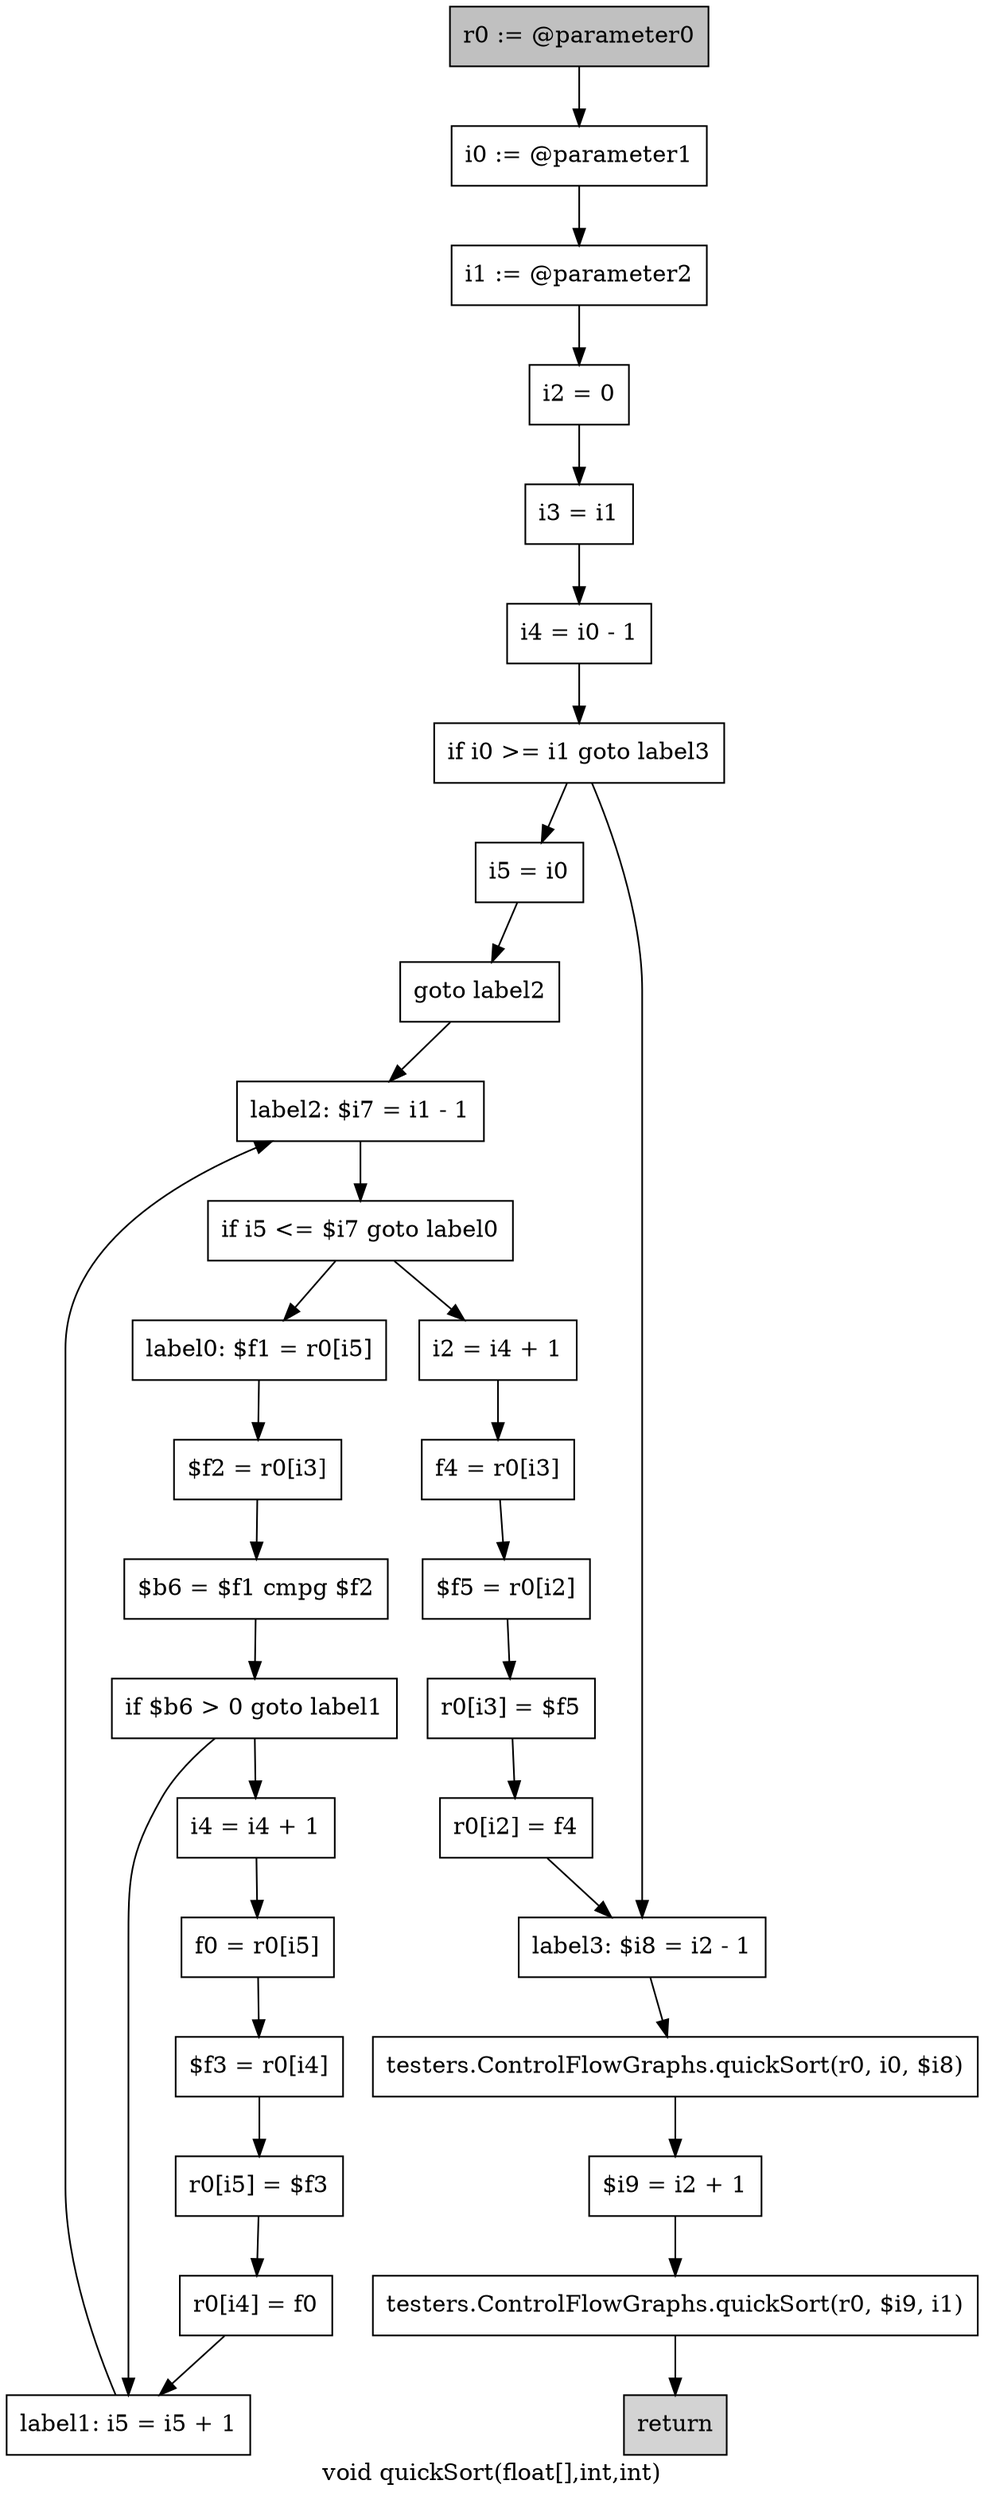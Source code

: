 digraph "void quickSort(float[],int,int)" {
    label="void quickSort(float[],int,int)";
    node [shape=box];
    "0" [style=filled,fillcolor=gray,label="r0 := @parameter0",];
    "1" [label="i0 := @parameter1",];
    "0"->"1";
    "2" [label="i1 := @parameter2",];
    "1"->"2";
    "3" [label="i2 = 0",];
    "2"->"3";
    "4" [label="i3 = i1",];
    "3"->"4";
    "5" [label="i4 = i0 - 1",];
    "4"->"5";
    "6" [label="if i0 >= i1 goto label3",];
    "5"->"6";
    "7" [label="i5 = i0",];
    "6"->"7";
    "26" [label="label3: $i8 = i2 - 1",];
    "6"->"26";
    "8" [label="goto label2",];
    "7"->"8";
    "19" [label="label2: $i7 = i1 - 1",];
    "8"->"19";
    "9" [label="label0: $f1 = r0[i5]",];
    "10" [label="$f2 = r0[i3]",];
    "9"->"10";
    "11" [label="$b6 = $f1 cmpg $f2",];
    "10"->"11";
    "12" [label="if $b6 > 0 goto label1",];
    "11"->"12";
    "13" [label="i4 = i4 + 1",];
    "12"->"13";
    "18" [label="label1: i5 = i5 + 1",];
    "12"->"18";
    "14" [label="f0 = r0[i5]",];
    "13"->"14";
    "15" [label="$f3 = r0[i4]",];
    "14"->"15";
    "16" [label="r0[i5] = $f3",];
    "15"->"16";
    "17" [label="r0[i4] = f0",];
    "16"->"17";
    "17"->"18";
    "18"->"19";
    "20" [label="if i5 <= $i7 goto label0",];
    "19"->"20";
    "20"->"9";
    "21" [label="i2 = i4 + 1",];
    "20"->"21";
    "22" [label="f4 = r0[i3]",];
    "21"->"22";
    "23" [label="$f5 = r0[i2]",];
    "22"->"23";
    "24" [label="r0[i3] = $f5",];
    "23"->"24";
    "25" [label="r0[i2] = f4",];
    "24"->"25";
    "25"->"26";
    "27" [label="testers.ControlFlowGraphs.quickSort(r0, i0, $i8)",];
    "26"->"27";
    "28" [label="$i9 = i2 + 1",];
    "27"->"28";
    "29" [label="testers.ControlFlowGraphs.quickSort(r0, $i9, i1)",];
    "28"->"29";
    "30" [style=filled,fillcolor=lightgray,label="return",];
    "29"->"30";
}
